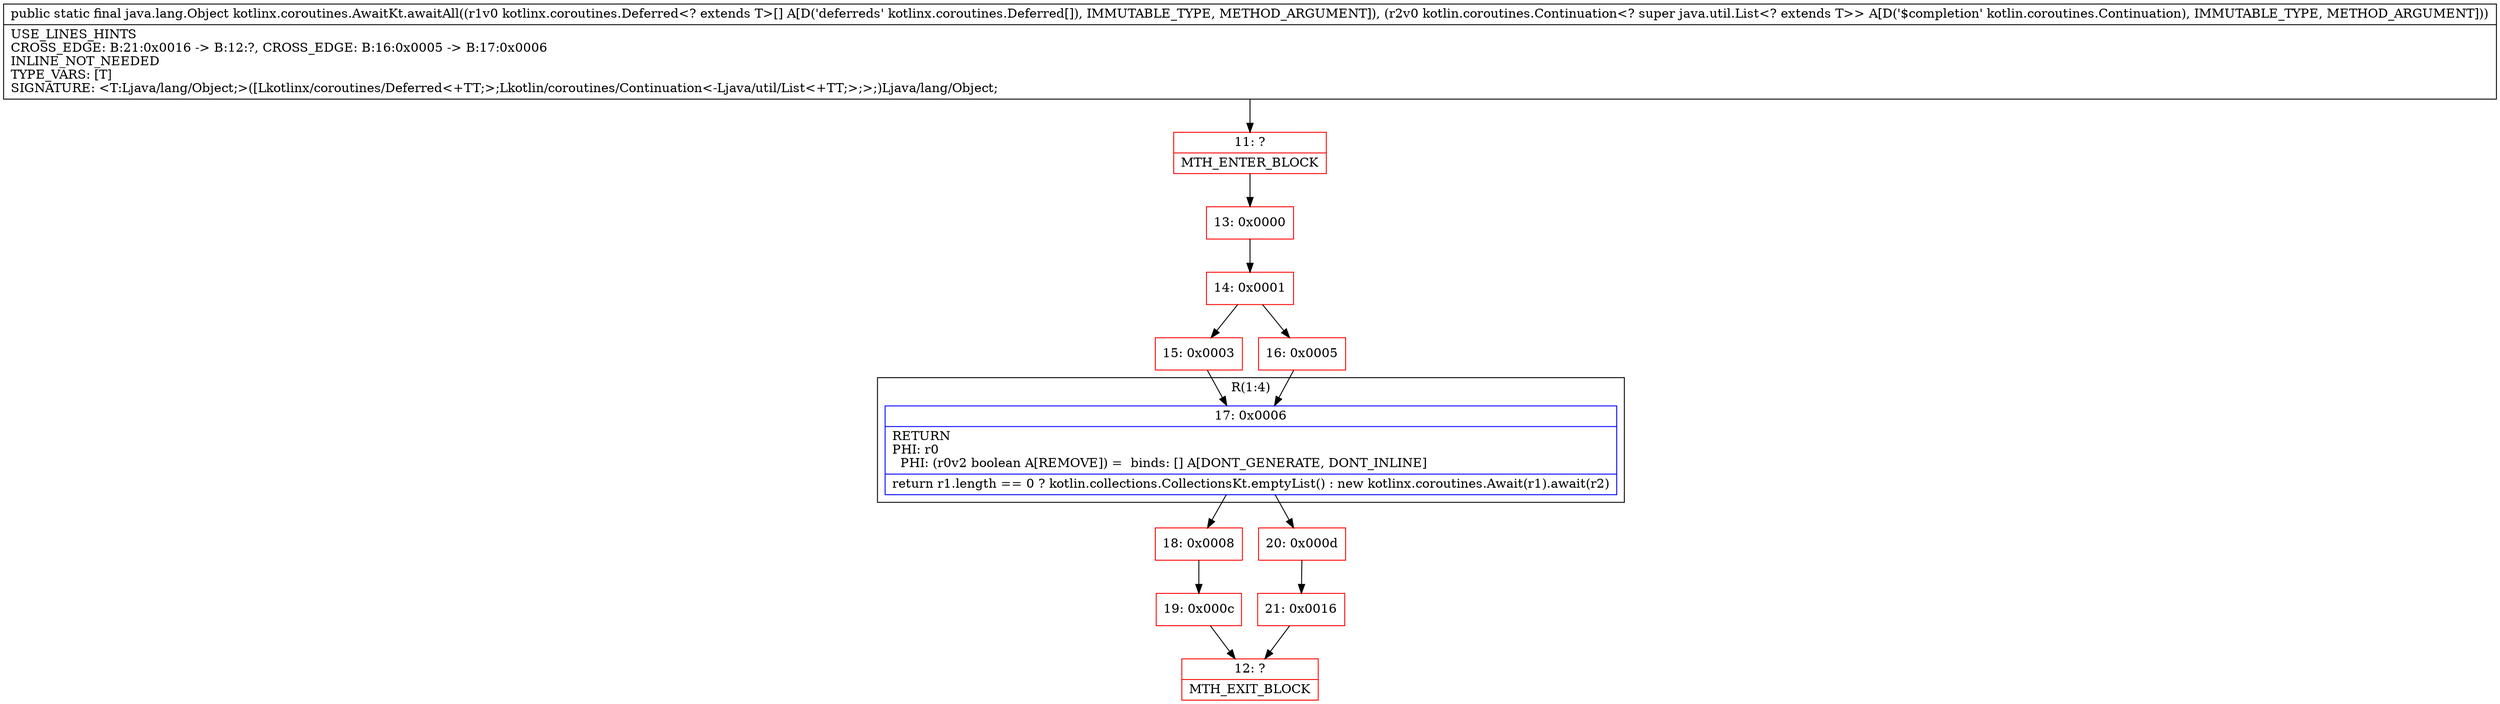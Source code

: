 digraph "CFG forkotlinx.coroutines.AwaitKt.awaitAll([Lkotlinx\/coroutines\/Deferred;Lkotlin\/coroutines\/Continuation;)Ljava\/lang\/Object;" {
subgraph cluster_Region_1280305660 {
label = "R(1:4)";
node [shape=record,color=blue];
Node_17 [shape=record,label="{17\:\ 0x0006|RETURN\lPHI: r0 \l  PHI: (r0v2 boolean A[REMOVE]) =  binds: [] A[DONT_GENERATE, DONT_INLINE]\l|return r1.length == 0 ? kotlin.collections.CollectionsKt.emptyList() : new kotlinx.coroutines.Await(r1).await(r2)\l}"];
}
Node_11 [shape=record,color=red,label="{11\:\ ?|MTH_ENTER_BLOCK\l}"];
Node_13 [shape=record,color=red,label="{13\:\ 0x0000}"];
Node_14 [shape=record,color=red,label="{14\:\ 0x0001}"];
Node_15 [shape=record,color=red,label="{15\:\ 0x0003}"];
Node_18 [shape=record,color=red,label="{18\:\ 0x0008}"];
Node_19 [shape=record,color=red,label="{19\:\ 0x000c}"];
Node_12 [shape=record,color=red,label="{12\:\ ?|MTH_EXIT_BLOCK\l}"];
Node_20 [shape=record,color=red,label="{20\:\ 0x000d}"];
Node_21 [shape=record,color=red,label="{21\:\ 0x0016}"];
Node_16 [shape=record,color=red,label="{16\:\ 0x0005}"];
MethodNode[shape=record,label="{public static final java.lang.Object kotlinx.coroutines.AwaitKt.awaitAll((r1v0 kotlinx.coroutines.Deferred\<? extends T\>[] A[D('deferreds' kotlinx.coroutines.Deferred[]), IMMUTABLE_TYPE, METHOD_ARGUMENT]), (r2v0 kotlin.coroutines.Continuation\<? super java.util.List\<? extends T\>\> A[D('$completion' kotlin.coroutines.Continuation), IMMUTABLE_TYPE, METHOD_ARGUMENT]))  | USE_LINES_HINTS\lCROSS_EDGE: B:21:0x0016 \-\> B:12:?, CROSS_EDGE: B:16:0x0005 \-\> B:17:0x0006\lINLINE_NOT_NEEDED\lTYPE_VARS: [T]\lSIGNATURE: \<T:Ljava\/lang\/Object;\>([Lkotlinx\/coroutines\/Deferred\<+TT;\>;Lkotlin\/coroutines\/Continuation\<\-Ljava\/util\/List\<+TT;\>;\>;)Ljava\/lang\/Object;\l}"];
MethodNode -> Node_11;Node_17 -> Node_18;
Node_17 -> Node_20;
Node_11 -> Node_13;
Node_13 -> Node_14;
Node_14 -> Node_15;
Node_14 -> Node_16;
Node_15 -> Node_17;
Node_18 -> Node_19;
Node_19 -> Node_12;
Node_20 -> Node_21;
Node_21 -> Node_12;
Node_16 -> Node_17;
}

